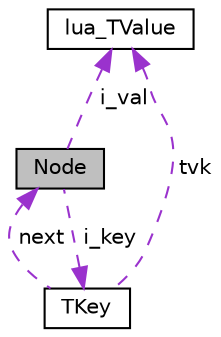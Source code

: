 digraph "Node"
{
  edge [fontname="Helvetica",fontsize="10",labelfontname="Helvetica",labelfontsize="10"];
  node [fontname="Helvetica",fontsize="10",shape=record];
  Node1 [label="Node",height=0.2,width=0.4,color="black", fillcolor="grey75", style="filled", fontcolor="black"];
  Node2 -> Node1 [dir="back",color="darkorchid3",fontsize="10",style="dashed",label=" i_val" ];
  Node2 [label="lua_TValue",height=0.2,width=0.4,color="black", fillcolor="white", style="filled",URL="$structlua___t_value.html"];
  Node3 -> Node1 [dir="back",color="darkorchid3",fontsize="10",style="dashed",label=" i_key" ];
  Node3 [label="TKey",height=0.2,width=0.4,color="black", fillcolor="white", style="filled",URL="$union_t_key.html"];
  Node1 -> Node3 [dir="back",color="darkorchid3",fontsize="10",style="dashed",label=" next" ];
  Node2 -> Node3 [dir="back",color="darkorchid3",fontsize="10",style="dashed",label=" tvk" ];
}
